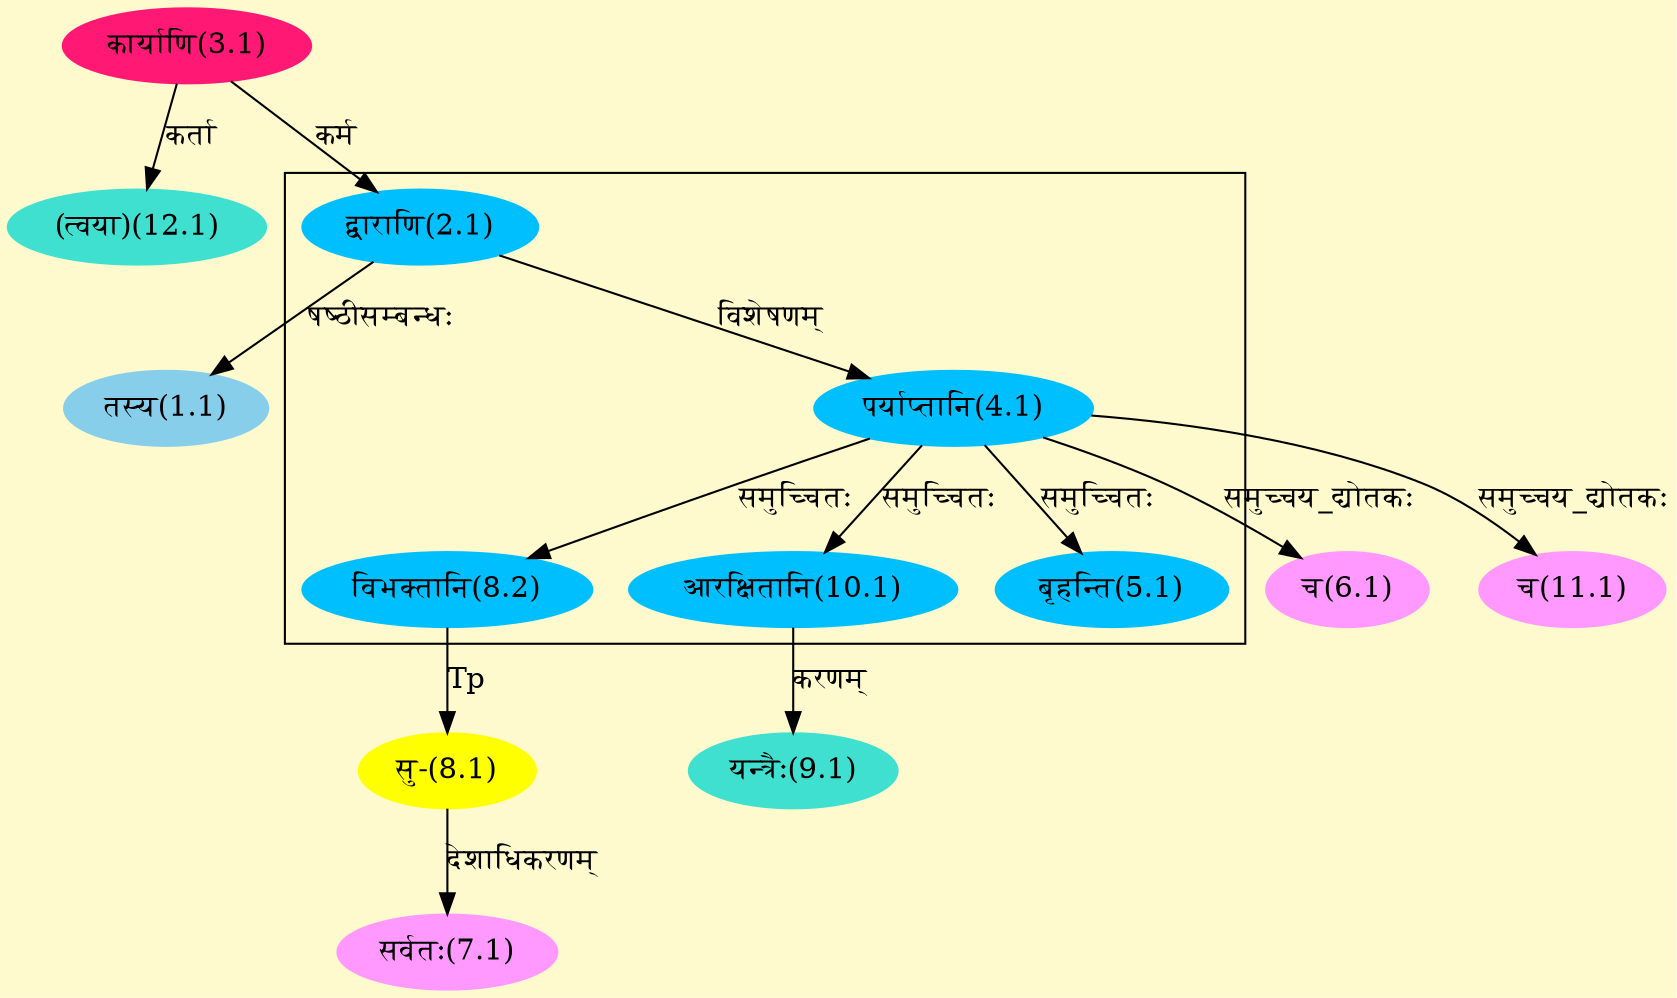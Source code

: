 digraph G{
rankdir=BT;
 compound=true;
 bgcolor="lemonchiffon1";

subgraph cluster_1{
Node4_1 [style=filled, color="#00BFFF" label = "पर्याप्तानि(4.1)"]
Node2_1 [style=filled, color="#00BFFF" label = "द्वाराणि(2.1)"]
Node5_1 [style=filled, color="#00BFFF" label = "बृहन्ति(5.1)"]
Node8_2 [style=filled, color="#00BFFF" label = "विभक्तानि(8.2)"]
Node10_1 [style=filled, color="#00BFFF" label = "आरक्षितानि(10.1)"]

}
Node1_1 [style=filled, color="#87CEEB" label = "तस्य(1.1)"]
Node2_1 [style=filled, color="#00BFFF" label = "द्वाराणि(2.1)"]
Node3_1 [style=filled, color="#FF1975" label = "कार्याणि(3.1)"]
Node [style=filled, color="" label = "()"]
Node6_1 [style=filled, color="#FF99FF" label = "च(6.1)"]
Node4_1 [style=filled, color="#00BFFF" label = "पर्याप्तानि(4.1)"]
Node7_1 [style=filled, color="#FF99FF" label = "सर्वतः(7.1)"]
Node8_1 [style=filled, color="#FFFF00" label = "सु-(8.1)"]
Node8_2 [style=filled, color="#00BFFF" label = "विभक्तानि(8.2)"]
Node9_1 [style=filled, color="#40E0D0" label = "यन्त्रैः(9.1)"]
Node10_1 [style=filled, color="#00BFFF" label = "आरक्षितानि(10.1)"]
Node11_1 [style=filled, color="#FF99FF" label = "च(11.1)"]
Node12_1 [style=filled, color="#40E0D0" label = "(त्वया)(12.1)"]
/* Start of Relations section */

Node1_1 -> Node2_1 [  label="षष्ठीसम्बन्धः"  dir="back" ]
Node2_1 -> Node3_1 [  label="कर्म"  dir="back" ]
Node4_1 -> Node2_1 [  label="विशेषणम्"  dir="back" ]
Node5_1 -> Node4_1 [  label="समुच्चितः"  dir="back" ]
Node6_1 -> Node4_1 [  label="समुच्चय_द्योतकः"  dir="back" ]
Node7_1 -> Node8_1 [  label="देशाधिकरणम्"  dir="back" ]
Node8_1 -> Node8_2 [  label="Tp"  dir="back" ]
Node8_2 -> Node4_1 [  label="समुच्चितः"  dir="back" ]
Node9_1 -> Node10_1 [  label="करणम्"  dir="back" ]
Node10_1 -> Node4_1 [  label="समुच्चितः"  dir="back" ]
Node11_1 -> Node4_1 [  label="समुच्चय_द्योतकः"  dir="back" ]
Node12_1 -> Node3_1 [  label="कर्ता"  dir="back" ]
}
